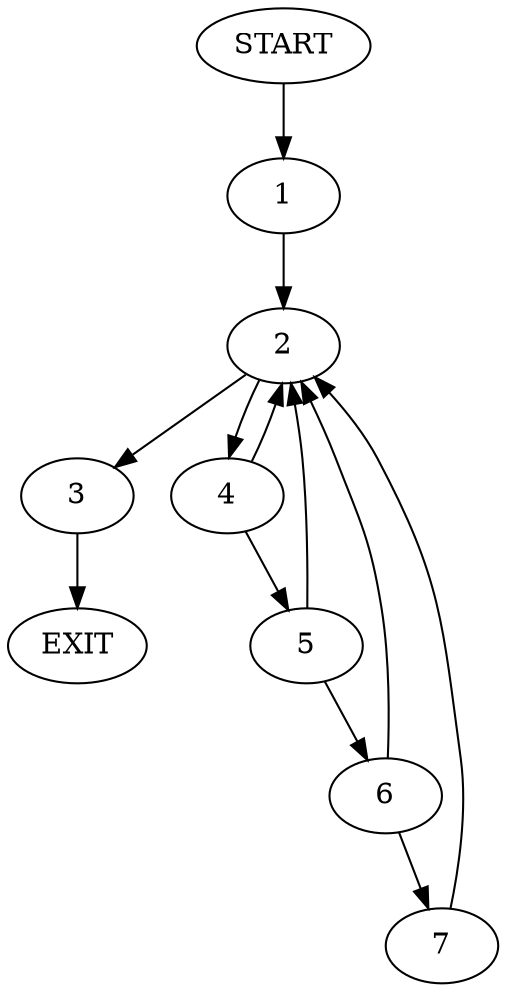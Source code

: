 digraph {
0 [label="START"]
8 [label="EXIT"]
0 -> 1
1 -> 2
2 -> 3
2 -> 4
3 -> 8
4 -> 2
4 -> 5
5 -> 6
5 -> 2
6 -> 2
6 -> 7
7 -> 2
}
